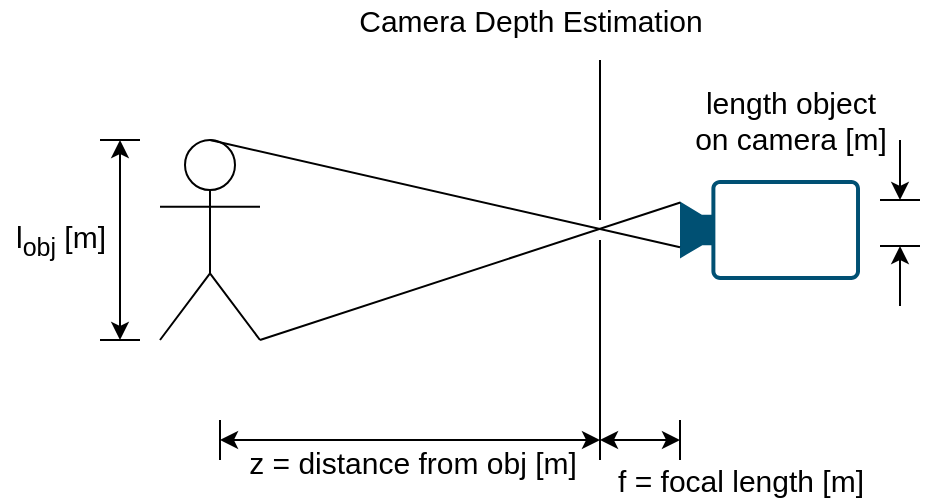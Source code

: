 <mxfile version="15.5.4" type="device" pages="2"><diagram id="AAytZqLPzaHdT91jhAAe" name="CDE"><mxGraphModel dx="1135" dy="623" grid="1" gridSize="10" guides="1" tooltips="1" connect="1" arrows="1" fold="1" page="1" pageScale="1" pageWidth="850" pageHeight="1100" math="0" shadow="0"><root><mxCell id="0"/><mxCell id="1" parent="0"/><mxCell id="Zs3dRSzZbvVHKikt9311-1" value="" style="endArrow=none;html=1;rounded=0;" edge="1" parent="1"><mxGeometry width="50" height="50" relative="1" as="geometry"><mxPoint x="340" y="150" as="sourcePoint"/><mxPoint x="340" y="70" as="targetPoint"/></mxGeometry></mxCell><mxCell id="Zs3dRSzZbvVHKikt9311-2" value="" style="endArrow=none;html=1;rounded=0;" edge="1" parent="1"><mxGeometry width="50" height="50" relative="1" as="geometry"><mxPoint x="340" y="270" as="sourcePoint"/><mxPoint x="340" y="160" as="targetPoint"/></mxGeometry></mxCell><mxCell id="Zs3dRSzZbvVHKikt9311-3" value="" style="points=[[0,0.5,0],[0.19,0.02,0],[0.59,0,0],[0.985,0.02,0],[1,0.5,0],[0.985,0.98,0],[0.59,1,0],[0.19,0.98,0]];verticalLabelPosition=bottom;sketch=0;html=1;verticalAlign=top;aspect=fixed;align=center;pointerEvents=1;shape=mxgraph.cisco19.camera;fillColor=#005073;strokeColor=none;" vertex="1" parent="1"><mxGeometry x="380" y="130" width="90" height="50" as="geometry"/></mxCell><mxCell id="Zs3dRSzZbvVHKikt9311-4" value="" style="endArrow=none;html=1;rounded=0;" edge="1" parent="1"><mxGeometry width="50" height="50" relative="1" as="geometry"><mxPoint x="380" y="270" as="sourcePoint"/><mxPoint x="380" y="250" as="targetPoint"/></mxGeometry></mxCell><mxCell id="Zs3dRSzZbvVHKikt9311-6" value="" style="endArrow=classic;startArrow=classic;html=1;rounded=0;" edge="1" parent="1"><mxGeometry width="50" height="50" relative="1" as="geometry"><mxPoint x="340" y="260" as="sourcePoint"/><mxPoint x="380" y="260" as="targetPoint"/></mxGeometry></mxCell><mxCell id="Zs3dRSzZbvVHKikt9311-7" value="&lt;font style=&quot;font-size: 15px&quot;&gt;f = focal length [m]&lt;/font&gt;" style="text;html=1;align=center;verticalAlign=middle;resizable=0;points=[];autosize=1;strokeColor=none;fillColor=none;" vertex="1" parent="1"><mxGeometry x="340" y="270" width="140" height="20" as="geometry"/></mxCell><mxCell id="Zs3dRSzZbvVHKikt9311-8" value="" style="shape=umlActor;verticalLabelPosition=bottom;verticalAlign=top;html=1;outlineConnect=0;" vertex="1" parent="1"><mxGeometry x="120" y="110" width="50" height="100" as="geometry"/></mxCell><mxCell id="Zs3dRSzZbvVHKikt9311-13" value="" style="endArrow=none;html=1;rounded=0;fontSize=15;exitX=0.5;exitY=0;exitDx=0;exitDy=0;exitPerimeter=0;entryX=0;entryY=0.672;entryDx=0;entryDy=0;entryPerimeter=0;" edge="1" parent="1" source="Zs3dRSzZbvVHKikt9311-8" target="Zs3dRSzZbvVHKikt9311-3"><mxGeometry width="50" height="50" relative="1" as="geometry"><mxPoint x="170" y="120" as="sourcePoint"/><mxPoint x="280" y="170" as="targetPoint"/></mxGeometry></mxCell><mxCell id="Zs3dRSzZbvVHKikt9311-14" value="" style="endArrow=none;html=1;rounded=0;fontSize=15;exitX=1;exitY=1;exitDx=0;exitDy=0;exitPerimeter=0;entryX=0.002;entryY=0.225;entryDx=0;entryDy=0;entryPerimeter=0;" edge="1" parent="1" source="Zs3dRSzZbvVHKikt9311-8" target="Zs3dRSzZbvVHKikt9311-3"><mxGeometry width="50" height="50" relative="1" as="geometry"><mxPoint x="230" y="250" as="sourcePoint"/><mxPoint x="300" y="190" as="targetPoint"/></mxGeometry></mxCell><mxCell id="Zs3dRSzZbvVHKikt9311-15" value="" style="endArrow=none;html=1;rounded=0;fontSize=15;" edge="1" parent="1"><mxGeometry width="50" height="50" relative="1" as="geometry"><mxPoint x="90" y="110" as="sourcePoint"/><mxPoint x="110" y="110" as="targetPoint"/></mxGeometry></mxCell><mxCell id="Zs3dRSzZbvVHKikt9311-16" value="" style="endArrow=none;html=1;rounded=0;fontSize=15;" edge="1" parent="1"><mxGeometry width="50" height="50" relative="1" as="geometry"><mxPoint x="90" y="210" as="sourcePoint"/><mxPoint x="110" y="210" as="targetPoint"/></mxGeometry></mxCell><mxCell id="Zs3dRSzZbvVHKikt9311-17" value="" style="endArrow=classic;startArrow=classic;html=1;rounded=0;fontSize=15;" edge="1" parent="1"><mxGeometry width="50" height="50" relative="1" as="geometry"><mxPoint x="100" y="210" as="sourcePoint"/><mxPoint x="100" y="110" as="targetPoint"/></mxGeometry></mxCell><mxCell id="Zs3dRSzZbvVHKikt9311-18" value="l&lt;sub&gt;obj&lt;/sub&gt; [m]" style="text;html=1;align=center;verticalAlign=middle;resizable=0;points=[];autosize=1;strokeColor=none;fillColor=none;fontSize=15;" vertex="1" parent="1"><mxGeometry x="40" y="145" width="60" height="30" as="geometry"/></mxCell><mxCell id="Zs3dRSzZbvVHKikt9311-19" value="" style="endArrow=none;html=1;rounded=0;fontSize=15;" edge="1" parent="1"><mxGeometry width="50" height="50" relative="1" as="geometry"><mxPoint x="150" y="270" as="sourcePoint"/><mxPoint x="150" y="250" as="targetPoint"/></mxGeometry></mxCell><mxCell id="Zs3dRSzZbvVHKikt9311-20" value="" style="endArrow=classic;startArrow=classic;html=1;rounded=0;fontSize=15;" edge="1" parent="1"><mxGeometry width="50" height="50" relative="1" as="geometry"><mxPoint x="150" y="260" as="sourcePoint"/><mxPoint x="340" y="260" as="targetPoint"/></mxGeometry></mxCell><mxCell id="Zs3dRSzZbvVHKikt9311-21" value="z = distance from obj [m]" style="text;html=1;align=center;verticalAlign=middle;resizable=0;points=[];autosize=1;strokeColor=none;fillColor=none;fontSize=15;" vertex="1" parent="1"><mxGeometry x="156" y="261" width="180" height="20" as="geometry"/></mxCell><mxCell id="Zs3dRSzZbvVHKikt9311-23" value="" style="endArrow=none;html=1;rounded=0;fontSize=15;" edge="1" parent="1"><mxGeometry width="50" height="50" relative="1" as="geometry"><mxPoint x="480" y="163" as="sourcePoint"/><mxPoint x="500" y="163" as="targetPoint"/></mxGeometry></mxCell><mxCell id="Zs3dRSzZbvVHKikt9311-24" value="" style="endArrow=none;html=1;rounded=0;fontSize=15;" edge="1" parent="1"><mxGeometry width="50" height="50" relative="1" as="geometry"><mxPoint x="480.0" y="140" as="sourcePoint"/><mxPoint x="500.0" y="140" as="targetPoint"/></mxGeometry></mxCell><mxCell id="Zs3dRSzZbvVHKikt9311-26" value="" style="endArrow=classic;html=1;rounded=0;fontSize=15;" edge="1" parent="1"><mxGeometry width="50" height="50" relative="1" as="geometry"><mxPoint x="490" y="193" as="sourcePoint"/><mxPoint x="490" y="163" as="targetPoint"/></mxGeometry></mxCell><mxCell id="Zs3dRSzZbvVHKikt9311-27" value="" style="endArrow=classic;html=1;rounded=0;fontSize=15;" edge="1" parent="1"><mxGeometry width="50" height="50" relative="1" as="geometry"><mxPoint x="490.0" y="110" as="sourcePoint"/><mxPoint x="490.0" y="140" as="targetPoint"/></mxGeometry></mxCell><mxCell id="Zs3dRSzZbvVHKikt9311-28" value="&lt;div&gt;length object&lt;/div&gt;&lt;div&gt;on camera [m]&lt;/div&gt;" style="text;html=1;align=center;verticalAlign=middle;resizable=0;points=[];autosize=1;strokeColor=none;fillColor=none;fontSize=15;" vertex="1" parent="1"><mxGeometry x="380" y="80" width="110" height="40" as="geometry"/></mxCell><mxCell id="Zs3dRSzZbvVHKikt9311-29" value="Camera Depth Estimation" style="text;html=1;align=center;verticalAlign=middle;resizable=0;points=[];autosize=1;strokeColor=none;fillColor=none;fontSize=15;" vertex="1" parent="1"><mxGeometry x="210" y="40" width="190" height="20" as="geometry"/></mxCell></root></mxGraphModel></diagram><diagram id="Q7XJNeYy13ToQ4HOi1oy" name="scenario"><mxGraphModel dx="1135" dy="623" grid="1" gridSize="10" guides="1" tooltips="1" connect="1" arrows="1" fold="1" page="1" pageScale="1" pageWidth="850" pageHeight="1100" math="0" shadow="0"><root><mxCell id="OIxQ773WJbJEoVKcdRSo-0"/><mxCell id="OIxQ773WJbJEoVKcdRSo-1" parent="OIxQ773WJbJEoVKcdRSo-0"/><mxCell id="OIxQ773WJbJEoVKcdRSo-3" value="" style="rounded=0;whiteSpace=wrap;html=1;fontSize=15;align=left;fillColor=none;" vertex="1" parent="OIxQ773WJbJEoVKcdRSo-1"><mxGeometry x="100" y="120" width="300" height="300" as="geometry"/></mxCell><mxCell id="OIxQ773WJbJEoVKcdRSo-4" value="" style="rounded=0;whiteSpace=wrap;html=1;fontSize=15;fillColor=none;align=left;" vertex="1" parent="OIxQ773WJbJEoVKcdRSo-1"><mxGeometry x="190" y="200" width="130" height="180" as="geometry"/></mxCell><mxCell id="OIxQ773WJbJEoVKcdRSo-5" value="" style="endArrow=none;html=1;rounded=0;fontSize=15;" edge="1" parent="OIxQ773WJbJEoVKcdRSo-1"><mxGeometry width="50" height="50" relative="1" as="geometry"><mxPoint x="190" y="190" as="sourcePoint"/><mxPoint x="190" y="170" as="targetPoint"/></mxGeometry></mxCell><mxCell id="OIxQ773WJbJEoVKcdRSo-6" value="" style="endArrow=none;html=1;rounded=0;fontSize=15;" edge="1" parent="OIxQ773WJbJEoVKcdRSo-1"><mxGeometry width="50" height="50" relative="1" as="geometry"><mxPoint x="320" y="190" as="sourcePoint"/><mxPoint x="320" y="170" as="targetPoint"/></mxGeometry></mxCell><mxCell id="OIxQ773WJbJEoVKcdRSo-7" value="" style="endArrow=classic;startArrow=classic;html=1;rounded=0;fontSize=15;" edge="1" parent="OIxQ773WJbJEoVKcdRSo-1"><mxGeometry width="50" height="50" relative="1" as="geometry"><mxPoint x="190" y="180" as="sourcePoint"/><mxPoint x="320" y="180" as="targetPoint"/></mxGeometry></mxCell><mxCell id="OIxQ773WJbJEoVKcdRSo-8" value="detection.width" style="text;html=1;align=center;verticalAlign=middle;resizable=0;points=[];autosize=1;strokeColor=none;fillColor=none;fontSize=15;" vertex="1" parent="OIxQ773WJbJEoVKcdRSo-1"><mxGeometry x="195" y="160" width="120" height="20" as="geometry"/></mxCell><mxCell id="OIxQ773WJbJEoVKcdRSo-9" value="" style="endArrow=none;html=1;rounded=0;fontSize=15;" edge="1" parent="OIxQ773WJbJEoVKcdRSo-1"><mxGeometry width="50" height="50" relative="1" as="geometry"><mxPoint x="160" y="200" as="sourcePoint"/><mxPoint x="180" y="200" as="targetPoint"/></mxGeometry></mxCell><mxCell id="OIxQ773WJbJEoVKcdRSo-10" value="" style="endArrow=none;html=1;rounded=0;fontSize=15;" edge="1" parent="OIxQ773WJbJEoVKcdRSo-1"><mxGeometry width="50" height="50" relative="1" as="geometry"><mxPoint x="160" y="380" as="sourcePoint"/><mxPoint x="180" y="380" as="targetPoint"/></mxGeometry></mxCell><mxCell id="OIxQ773WJbJEoVKcdRSo-12" value="" style="endArrow=classic;startArrow=classic;html=1;rounded=0;fontSize=15;" edge="1" parent="OIxQ773WJbJEoVKcdRSo-1"><mxGeometry width="50" height="50" relative="1" as="geometry"><mxPoint x="170" y="380" as="sourcePoint"/><mxPoint x="170" y="200" as="targetPoint"/></mxGeometry></mxCell><mxCell id="OIxQ773WJbJEoVKcdRSo-13" value="detection.height" style="text;html=1;align=center;verticalAlign=middle;resizable=0;points=[];autosize=1;strokeColor=none;fillColor=none;fontSize=15;rotation=-90;" vertex="1" parent="OIxQ773WJbJEoVKcdRSo-1"><mxGeometry x="100" y="280" width="120" height="20" as="geometry"/></mxCell><mxCell id="OIxQ773WJbJEoVKcdRSo-18" value="" style="endArrow=none;html=1;rounded=0;fontSize=15;" edge="1" parent="OIxQ773WJbJEoVKcdRSo-1"><mxGeometry width="50" height="50" relative="1" as="geometry"><mxPoint x="100" y="110" as="sourcePoint"/><mxPoint x="100" y="90" as="targetPoint"/></mxGeometry></mxCell><mxCell id="OIxQ773WJbJEoVKcdRSo-19" value="" style="endArrow=none;html=1;rounded=0;fontSize=15;" edge="1" parent="OIxQ773WJbJEoVKcdRSo-1"><mxGeometry width="50" height="50" relative="1" as="geometry"><mxPoint x="400" y="110" as="sourcePoint"/><mxPoint x="400" y="90" as="targetPoint"/></mxGeometry></mxCell><mxCell id="OIxQ773WJbJEoVKcdRSo-20" value="" style="endArrow=classic;startArrow=classic;html=1;rounded=0;fontSize=15;" edge="1" parent="OIxQ773WJbJEoVKcdRSo-1"><mxGeometry width="50" height="50" relative="1" as="geometry"><mxPoint x="100" y="100" as="sourcePoint"/><mxPoint x="401.117" y="100" as="targetPoint"/></mxGeometry></mxCell><mxCell id="OIxQ773WJbJEoVKcdRSo-21" value="img width" style="text;html=1;align=center;verticalAlign=middle;resizable=0;points=[];autosize=1;strokeColor=none;fillColor=none;fontSize=15;" vertex="1" parent="OIxQ773WJbJEoVKcdRSo-1"><mxGeometry x="215" y="80" width="80" height="20" as="geometry"/></mxCell><mxCell id="OIxQ773WJbJEoVKcdRSo-22" value="" style="endArrow=none;html=1;rounded=0;fontSize=15;" edge="1" parent="OIxQ773WJbJEoVKcdRSo-1"><mxGeometry width="50" height="50" relative="1" as="geometry"><mxPoint x="70.0" y="120.0" as="sourcePoint"/><mxPoint x="90.0" y="120.0" as="targetPoint"/></mxGeometry></mxCell><mxCell id="OIxQ773WJbJEoVKcdRSo-23" value="" style="endArrow=none;html=1;rounded=0;fontSize=15;" edge="1" parent="OIxQ773WJbJEoVKcdRSo-1"><mxGeometry width="50" height="50" relative="1" as="geometry"><mxPoint x="70.0" y="419.84" as="sourcePoint"/><mxPoint x="90.0" y="419.84" as="targetPoint"/></mxGeometry></mxCell><mxCell id="OIxQ773WJbJEoVKcdRSo-24" value="" style="endArrow=classic;startArrow=classic;html=1;rounded=0;fontSize=15;" edge="1" parent="OIxQ773WJbJEoVKcdRSo-1"><mxGeometry width="50" height="50" relative="1" as="geometry"><mxPoint x="80.0" y="419.84" as="sourcePoint"/><mxPoint x="80" y="120" as="targetPoint"/></mxGeometry></mxCell><mxCell id="OIxQ773WJbJEoVKcdRSo-25" value="img height" style="text;html=1;align=center;verticalAlign=middle;resizable=0;points=[];autosize=1;strokeColor=none;fillColor=none;fontSize=15;rotation=-90;" vertex="1" parent="OIxQ773WJbJEoVKcdRSo-1"><mxGeometry x="30" y="260" width="80" height="20" as="geometry"/></mxCell><mxCell id="OIxQ773WJbJEoVKcdRSo-26" value="" style="ellipse;whiteSpace=wrap;html=1;aspect=fixed;fontSize=15;fillColor=#000000;align=left;" vertex="1" parent="OIxQ773WJbJEoVKcdRSo-1"><mxGeometry x="185" y="195" width="10" height="10" as="geometry"/></mxCell><mxCell id="OIxQ773WJbJEoVKcdRSo-27" value="" style="endArrow=none;html=1;fontSize=15;curved=1;" edge="1" parent="OIxQ773WJbJEoVKcdRSo-1"><mxGeometry width="50" height="50" relative="1" as="geometry"><mxPoint x="185" y="195" as="sourcePoint"/><mxPoint x="165" y="155" as="targetPoint"/><Array as="points"><mxPoint x="175" y="185"/><mxPoint x="165" y="165"/></Array></mxGeometry></mxCell><mxCell id="OIxQ773WJbJEoVKcdRSo-28" value="(detection.x, detection.y)" style="text;html=1;align=center;verticalAlign=middle;resizable=0;points=[];autosize=1;strokeColor=none;fillColor=none;fontSize=15;" vertex="1" parent="OIxQ773WJbJEoVKcdRSo-1"><mxGeometry x="100" y="137" width="180" height="20" as="geometry"/></mxCell><mxCell id="OIxQ773WJbJEoVKcdRSo-29" value="&lt;div style=&quot;font-size: 15px&quot; align=&quot;left&quot;&gt;&lt;font style=&quot;font-size: 15px&quot;&gt;&lt;br&gt;&lt;/font&gt;&lt;/div&gt;&lt;div style=&quot;font-size: 15px&quot; align=&quot;left&quot;&gt;&lt;font style=&quot;font-size: 15px&quot;&gt;img dim = 200 x 200 [px x px]&lt;br&gt;&lt;/font&gt;&lt;/div&gt;&lt;div style=&quot;font-size: 15px&quot; align=&quot;left&quot;&gt;&lt;font style=&quot;font-size: 15px&quot;&gt;focal length = .05 [m]&lt;/font&gt;&lt;/div&gt;&lt;div style=&quot;font-size: 15px&quot; align=&quot;left&quot;&gt;&lt;font style=&quot;font-size: 15px&quot;&gt;assumed human height = 2 [m]&lt;/font&gt;&lt;/div&gt;&lt;div style=&quot;font-size: 15px&quot; align=&quot;left&quot;&gt;&lt;font style=&quot;font-size: 15px&quot;&gt;pixel density = 1000 [px per m]&lt;/font&gt;&lt;/div&gt;&lt;div style=&quot;font-size: 15px&quot; align=&quot;left&quot;&gt;&lt;font style=&quot;font-size: 15px&quot;&gt;&lt;br&gt;&lt;/font&gt;&lt;/div&gt;&lt;div style=&quot;font-size: 15px&quot; align=&quot;left&quot;&gt;&lt;font style=&quot;font-size: 15px&quot;&gt;robot COG 2 camera {x, y, z} = .02, 0, .03 [m]&lt;br&gt;&lt;/font&gt;&lt;/div&gt;&lt;div style=&quot;font-size: 15px&quot; align=&quot;left&quot;&gt;&lt;font style=&quot;font-size: 15px&quot;&gt;robot COG 2 camera pitch = 90 deg&lt;br&gt;&lt;/font&gt;&lt;/div&gt;&lt;div style=&quot;font-size: 15px&quot; align=&quot;left&quot;&gt;&lt;font style=&quot;font-size: 15px&quot;&gt;&lt;br&gt;&lt;/font&gt;&lt;/div&gt;&lt;div style=&quot;font-size: 15px&quot; align=&quot;left&quot;&gt;&lt;font style=&quot;font-size: 15px&quot;&gt;Detection detection&lt;/font&gt;&lt;/div&gt;&lt;div style=&quot;font-size: 15px&quot; align=&quot;left&quot;&gt;&lt;font style=&quot;font-size: 15px&quot;&gt;detection.x = 80 [px]&lt;br&gt;&lt;/font&gt;&lt;/div&gt;&lt;div style=&quot;font-size: 15px&quot; align=&quot;left&quot;&gt;&lt;font style=&quot;font-size: 15px&quot;&gt;detection.y = 60 &lt;/font&gt;&lt;font style=&quot;font-size: 15px&quot;&gt;&lt;font style=&quot;font-size: 15px&quot;&gt;[px]&lt;/font&gt; &lt;/font&gt;&lt;/div&gt;&lt;div style=&quot;font-size: 15px&quot; align=&quot;left&quot;&gt;&lt;font style=&quot;font-size: 15px&quot;&gt;detection.width = 60 &lt;/font&gt;&lt;font style=&quot;font-size: 15px&quot;&gt;[px]&lt;/font&gt;&lt;/div&gt;&lt;div style=&quot;font-size: 15px&quot; align=&quot;left&quot;&gt;&lt;font style=&quot;font-size: 15px&quot;&gt;detection.height = 100 &lt;/font&gt;&lt;font style=&quot;font-size: 15px&quot;&gt;&lt;font style=&quot;font-size: 15px&quot;&gt;[px]&lt;/font&gt; &lt;/font&gt;&lt;/div&gt;" style="text;html=1;align=center;verticalAlign=middle;resizable=0;points=[];autosize=1;strokeColor=none;fillColor=none;fontSize=20;" vertex="1" parent="OIxQ773WJbJEoVKcdRSo-1"><mxGeometry x="405" y="60" width="320" height="340" as="geometry"/></mxCell><mxCell id="OIxQ773WJbJEoVKcdRSo-30" value="" style="ellipse;whiteSpace=wrap;html=1;aspect=fixed;fontSize=15;fillColor=#000000;align=left;" vertex="1" parent="OIxQ773WJbJEoVKcdRSo-1"><mxGeometry x="250" y="285" width="10" height="10" as="geometry"/></mxCell><mxCell id="OIxQ773WJbJEoVKcdRSo-31" value="(110, 110)" style="text;html=1;align=center;verticalAlign=middle;resizable=0;points=[];autosize=1;strokeColor=none;fillColor=none;fontSize=15;" vertex="1" parent="OIxQ773WJbJEoVKcdRSo-1"><mxGeometry x="215" y="260" width="80" height="20" as="geometry"/></mxCell><mxCell id="OIxQ773WJbJEoVKcdRSo-33" value="&lt;div align=&quot;left&quot;&gt;Note: the detection center is numeric to show&lt;/div&gt;&lt;div align=&quot;left&quot;&gt;that it is a derived number.&lt;br&gt;&lt;/div&gt;" style="text;html=1;align=center;verticalAlign=middle;resizable=0;points=[];autosize=1;strokeColor=none;fillColor=none;fontSize=15;" vertex="1" parent="OIxQ773WJbJEoVKcdRSo-1"><mxGeometry x="95" y="420" width="310" height="40" as="geometry"/></mxCell><mxCell id="xmvxd-VWLLaeEuPLMWsD-0" value="&lt;font style=&quot;font-size: 20px&quot;&gt;Test Case Scenario&lt;/font&gt;" style="text;html=1;align=center;verticalAlign=middle;resizable=0;points=[];autosize=1;strokeColor=none;fillColor=none;fontSize=12;" vertex="1" parent="OIxQ773WJbJEoVKcdRSo-1"><mxGeometry x="310" y="40" width="190" height="20" as="geometry"/></mxCell></root></mxGraphModel></diagram></mxfile>